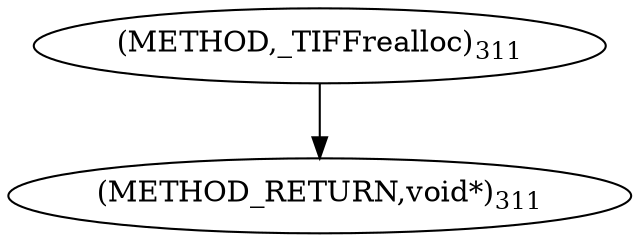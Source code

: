 digraph "_TIFFrealloc" {  
"8379" [label = <(METHOD,_TIFFrealloc)<SUB>311</SUB>> ]
"8382" [label = <(METHOD_RETURN,void*)<SUB>311</SUB>> ]
  "8379" -> "8382" 
}
